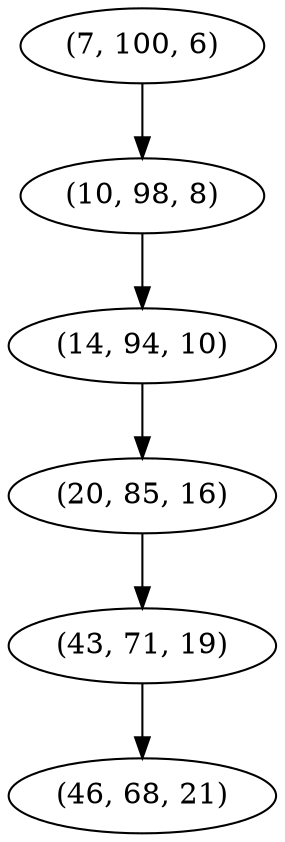 digraph tree {
    "(7, 100, 6)";
    "(10, 98, 8)";
    "(14, 94, 10)";
    "(20, 85, 16)";
    "(43, 71, 19)";
    "(46, 68, 21)";
    "(7, 100, 6)" -> "(10, 98, 8)";
    "(10, 98, 8)" -> "(14, 94, 10)";
    "(14, 94, 10)" -> "(20, 85, 16)";
    "(20, 85, 16)" -> "(43, 71, 19)";
    "(43, 71, 19)" -> "(46, 68, 21)";
}
